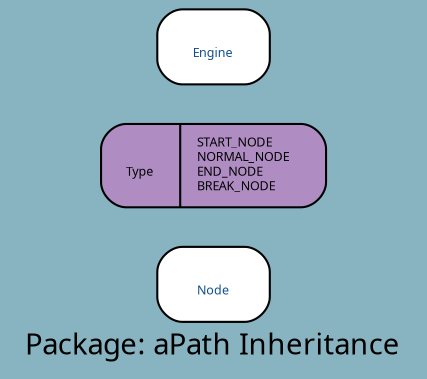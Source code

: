 digraph uml {
	graph [label="Package: aPath Inheritance", ratio=compress, rankdir=RL, smoothing=avg_dist, overlap=compress, packMode="graph", labelloc=c, fontname="DejaVu Sans Condenesed", fontsize=14, bgcolor="#88B3C1", fontcolor=black];
	node [label="\N", style="rounded,filled", fillcolor="#96c288", fontcolor="#104E8B", fontname="FFF Harmony", fontsize=6, shape=record, color=black];
	edge [fontname=Sans, fontsize=8, minlen="1.2", color=black, fontcolor=black];
	graph [lp="102,12",
		bb="0,0,204,173"];
	"aPath.Node" [label="{\nNode}", fillcolor=white, URL="../types/aPath/Node.html", tooltip="\nNode", portPos=w, pos="102,43", rects="75,25,129,61", width="0.75", height="0.50"];
	"aPath.Type" [label="{\nType|START_NODE\lNORMAL_NODE\lEND_NODE\lBREAK_NODE\l}", fillcolor="#af8dc3", fontcolor=black, pos="102,99", rects="48,79,82,119 82,79,156,119", width="1.50", height="0.56"];
	"aPath.Engine" [label="{\nEngine}", fillcolor=white, URL="../types/aPath/Engine.html", tooltip="\nEngine", portPos=w, pos="102,155", rects="75,137,129,173", width="0.75", height="0.50"];
}
